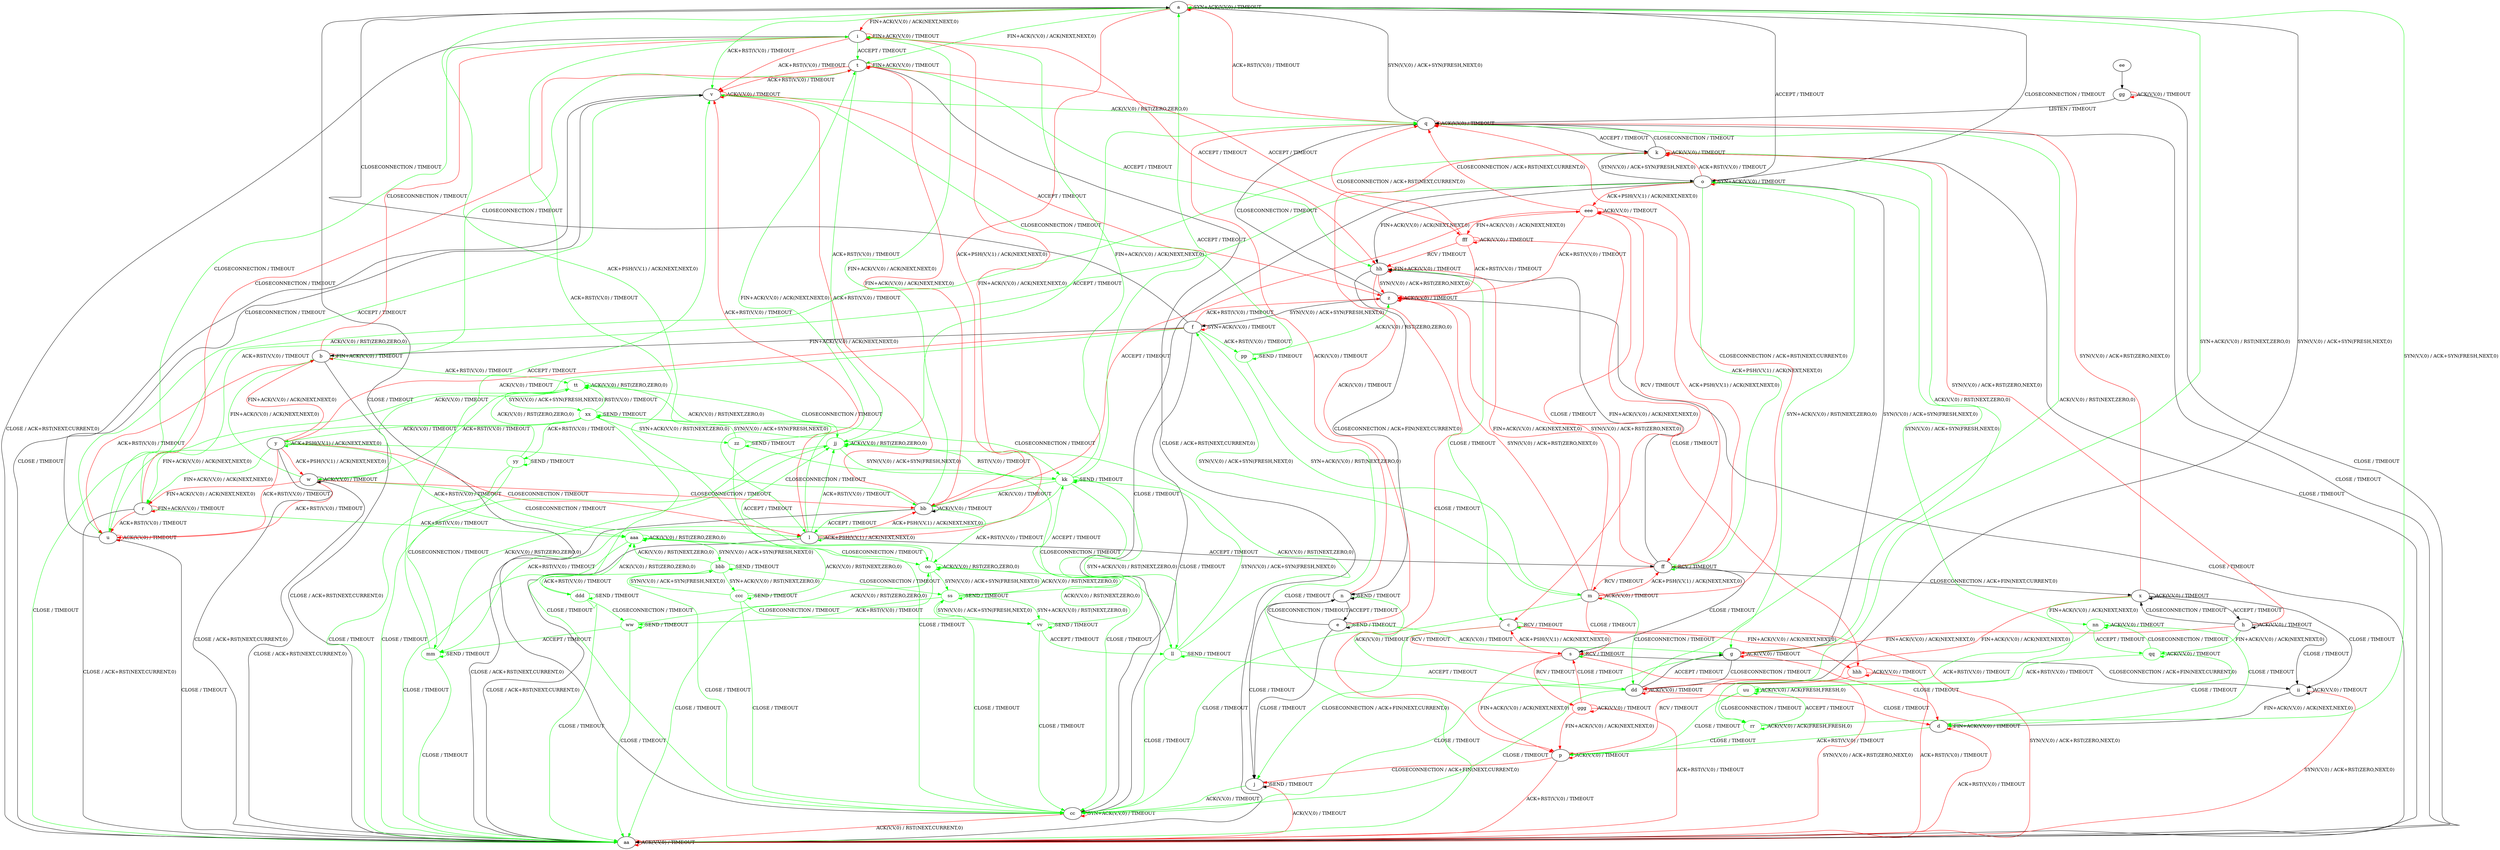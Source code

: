 digraph "" {
	graph ["Incoming time"=1320.1568267345428,
		"Outgoing time"=253.0215299129486,
		Output="{'States': 60, 'Transitions': 945, 'Filename': '../results/tcp/TCP_Windows8_Server-TCP_FreeBSD_Server-z3-1.dot'}",
		Reference="{'States': 39, 'Transitions': 495, 'Filename': '../subjects/tcp/TCP_Windows8_Server.dot'}",
		Solver=z3,
		Updated="{'States': 56, 'Transitions': 716, 'Filename': '../subjects/tcp/TCP_FreeBSD_Server.dot'}",
		"f-measure"=0.4393063583815029,
		precision=0.3715083798882682,
		recall=0.5373737373737374
	];
	a -> a [key=0,
	color=red,
	label="SYN+ACK(V,V,0) / TIMEOUT"];
a -> i [key=0,
color=red,
label="FIN+ACK(V,V,0) / ACK(NEXT,NEXT,0)"];
a -> l [key=0,
color=green,
label="ACK+PSH(V,V,1) / ACK(NEXT,NEXT,0)"];
a -> o [key=0,
label="ACCEPT / TIMEOUT"];
a -> q [key=0,
color=red,
label="ACK+RST(V,V,0) / TIMEOUT"];
a -> t [key=0,
color=green,
label="FIN+ACK(V,V,0) / ACK(NEXT,NEXT,0)"];
a -> v [key=0,
color=green,
label="ACK+RST(V,V,0) / TIMEOUT"];
a -> bb [key=0,
color=red,
label="ACK+PSH(V,V,1) / ACK(NEXT,NEXT,0)"];
a -> cc [key=0,
label="CLOSE / TIMEOUT"];
a -> dd [key=0,
color=green,
label="SYN+ACK(V,V,0) / RST(NEXT,ZERO,0)"];
b -> b [key=0,
color=red,
label="FIN+ACK(V,V,0) / TIMEOUT"];
b -> i [key=0,
color=red,
label="CLOSECONNECTION / TIMEOUT"];
b -> t [key=0,
color=green,
label="CLOSECONNECTION / TIMEOUT"];
b -> u [key=0,
color=red,
label="ACK+RST(V,V,0) / TIMEOUT"];
b -> aa [key=0,
label="CLOSE / ACK+RST(NEXT,CURRENT,0)"];
tt [color=green];
b -> tt [key=0,
color=green,
label="ACK+RST(V,V,0) / TIMEOUT"];
c -> c [key=0,
color=green,
label="RCV / TIMEOUT"];
c -> j [key=0,
color=green,
label="CLOSECONNECTION / ACK+FIN(NEXT,CURRENT,0)"];
c -> s [key=0,
color=red,
label="RCV / TIMEOUT"];
c -> aa [key=0,
color=red,
label="SYN(V,V,0) / ACK+RST(ZERO,NEXT,0)"];
hhh [color=red];
c -> hhh [key=0,
color=red,
label="FIN+ACK(V,V,0) / ACK(NEXT,NEXT,0)"];
d -> d [key=0,
color=red,
label="FIN+ACK(V,V,0) / TIMEOUT"];
d -> p [key=0,
color=green,
label="ACK+RST(V,V,0) / TIMEOUT"];
d -> aa [key=0,
color=red,
label="ACK+RST(V,V,0) / TIMEOUT"];
e -> e [key=0,
label="SEND / TIMEOUT"];
e -> g [key=0,
color=green,
label="ACK(V,V,0) / TIMEOUT"];
e -> j [key=0,
label="CLOSE / TIMEOUT"];
e -> k [key=0,
color=red,
label="ACK(V,V,0) / TIMEOUT"];
e -> n [key=0,
label="CLOSECONNECTION / TIMEOUT"];
f -> a [key=0,
label="CLOSECONNECTION / TIMEOUT"];
f -> b [key=0,
label="FIN+ACK(V,V,0) / ACK(NEXT,NEXT,0)"];
f -> f [key=0,
color=red,
label="SYN+ACK(V,V,0) / TIMEOUT"];
f -> m [key=0,
color=green,
label="SYN+ACK(V,V,0) / RST(NEXT,ZERO,0)"];
f -> w [key=0,
color=green,
label="ACK(V,V,0) / TIMEOUT"];
f -> y [key=0,
color=red,
label="ACK(V,V,0) / TIMEOUT"];
f -> z [key=0,
color=red,
label="ACK+RST(V,V,0) / TIMEOUT"];
f -> cc [key=0,
label="CLOSE / TIMEOUT"];
pp [color=green];
f -> pp [key=0,
color=green,
label="ACK+RST(V,V,0) / TIMEOUT"];
g -> d [key=0,
color=red,
label="CLOSE / TIMEOUT"];
g -> g [key=0,
color=red,
label="ACK(V,V,0) / TIMEOUT"];
g -> k [key=0,
color=green,
label="ACK(V,V,0) / RST(NEXT,ZERO,0)"];
g -> o [key=0,
label="SYN(V,V,0) / ACK+SYN(FRESH,NEXT,0)"];
g -> cc [key=0,
color=green,
label="CLOSE / TIMEOUT"];
g -> dd [key=0,
label="CLOSECONNECTION / TIMEOUT"];
h -> g [key=0,
color=red,
label="FIN+ACK(V,V,0) / ACK(NEXT,NEXT,0)"];
h -> h [key=0,
label="ACK(V,V,0) / TIMEOUT"];
h -> k [key=0,
color=red,
label="SYN(V,V,0) / ACK+RST(ZERO,NEXT,0)"];
h -> x [key=0,
label="CLOSECONNECTION / TIMEOUT"];
h -> ii [key=0,
label="CLOSE / TIMEOUT"];
qq [color=green];
h -> qq [key=0,
color=green,
label="FIN+ACK(V,V,0) / ACK(NEXT,NEXT,0)"];
i -> i [key=0,
color=red,
label="FIN+ACK(V,V,0) / TIMEOUT"];
i -> t [key=0,
color=green,
label="ACCEPT / TIMEOUT"];
i -> v [key=0,
color=red,
label="ACK+RST(V,V,0) / TIMEOUT"];
i -> aa [key=0,
label="CLOSE / ACK+RST(NEXT,CURRENT,0)"];
i -> hh [key=0,
color=red,
label="ACCEPT / TIMEOUT"];
oo [color=green];
i -> oo [key=0,
color=green,
label="ACK+RST(V,V,0) / TIMEOUT"];
j -> j [key=0,
label="SEND / TIMEOUT"];
j -> aa [key=0,
color=red,
label="ACK(V,V,0) / TIMEOUT"];
j -> cc [key=0,
color=green,
label="ACK(V,V,0) / TIMEOUT"];
k -> k [key=0,
color=red,
label="ACK(V,V,0) / TIMEOUT"];
k -> o [key=0,
label="SYN(V,V,0) / ACK+SYN(FRESH,NEXT,0)"];
k -> q [key=0,
label="CLOSECONNECTION / TIMEOUT"];
k -> aa [key=0,
label="CLOSE / TIMEOUT"];
l -> i [key=0,
color=red,
label="FIN+ACK(V,V,0) / ACK(NEXT,NEXT,0)"];
l -> l [key=0,
color=green,
label="ACK+PSH(V,V,1) / ACK(NEXT,NEXT,0)"];
l -> t [key=0,
color=green,
label="FIN+ACK(V,V,0) / ACK(NEXT,NEXT,0)"];
l -> v [key=0,
color=red,
label="ACK+RST(V,V,0) / TIMEOUT"];
l -> aa [key=0,
label="CLOSE / ACK+RST(NEXT,CURRENT,0)"];
l -> bb [key=0,
color=red,
label="ACK+PSH(V,V,1) / ACK(NEXT,NEXT,0)"];
l -> ff [key=0,
label="ACCEPT / TIMEOUT"];
jj [color=green];
l -> jj [key=0,
color=green,
label="ACK+RST(V,V,0) / TIMEOUT"];
m -> f [key=0,
color=green,
label="SYN(V,V,0) / ACK+SYN(FRESH,NEXT,0)"];
m -> m [key=0,
color=red,
label="ACK(V,V,0) / TIMEOUT"];
m -> q [key=0,
color=red,
label="CLOSECONNECTION / ACK+RST(NEXT,CURRENT,0)"];
m -> s [key=0,
color=red,
label="CLOSE / TIMEOUT"];
m -> z [key=0,
color=red,
label="SYN(V,V,0) / ACK+RST(ZERO,NEXT,0)"];
m -> cc [key=0,
color=green,
label="CLOSE / TIMEOUT"];
m -> dd [key=0,
color=green,
label="CLOSECONNECTION / TIMEOUT"];
m -> ff [key=0,
color=red,
label="ACK+PSH(V,V,1) / ACK(NEXT,NEXT,0)"];
m -> hh [key=0,
color=red,
label="FIN+ACK(V,V,0) / ACK(NEXT,NEXT,0)"];
n -> e [key=0,
label="ACCEPT / TIMEOUT"];
n -> j [key=0,
label="CLOSE / TIMEOUT"];
n -> n [key=0,
label="SEND / TIMEOUT"];
n -> q [key=0,
color=red,
label="ACK(V,V,0) / TIMEOUT"];
n -> dd [key=0,
color=green,
label="ACK(V,V,0) / TIMEOUT"];
o -> a [key=0,
label="CLOSECONNECTION / TIMEOUT"];
o -> g [key=0,
color=green,
label="SYN+ACK(V,V,0) / RST(NEXT,ZERO,0)"];
o -> k [key=0,
color=red,
label="ACK+RST(V,V,0) / TIMEOUT"];
o -> o [key=0,
color=red,
label="SYN+ACK(V,V,0) / TIMEOUT"];
o -> u [key=0,
color=green,
label="ACK+RST(V,V,0) / TIMEOUT"];
o -> cc [key=0,
label="CLOSE / TIMEOUT"];
o -> ff [key=0,
color=green,
label="ACK+PSH(V,V,1) / ACK(NEXT,NEXT,0)"];
o -> hh [key=0,
label="FIN+ACK(V,V,0) / ACK(NEXT,NEXT,0)"];
eee [color=red];
o -> eee [key=0,
color=red,
label="ACK+PSH(V,V,1) / ACK(NEXT,NEXT,0)"];
p -> j [key=0,
color=red,
label="CLOSECONNECTION / ACK+FIN(NEXT,CURRENT,0)"];
p -> p [key=0,
color=red,
label="ACK(V,V,0) / TIMEOUT"];
p -> aa [key=0,
color=red,
label="ACK+RST(V,V,0) / TIMEOUT"];
q -> a [key=0,
label="SYN(V,V,0) / ACK+SYN(FRESH,NEXT,0)"];
q -> k [key=0,
label="ACCEPT / TIMEOUT"];
q -> q [key=0,
color=red,
label="ACK(V,V,0) / TIMEOUT"];
q -> aa [key=0,
label="CLOSE / TIMEOUT"];
r -> i [key=0,
color=green,
label="CLOSECONNECTION / TIMEOUT"];
r -> r [key=0,
color=red,
label="FIN+ACK(V,V,0) / TIMEOUT"];
r -> t [key=0,
color=red,
label="CLOSECONNECTION / TIMEOUT"];
r -> u [key=0,
color=red,
label="ACK+RST(V,V,0) / TIMEOUT"];
r -> aa [key=0,
label="CLOSE / ACK+RST(NEXT,CURRENT,0)"];
aaa [color=green];
r -> aaa [key=0,
color=green,
label="ACK+RST(V,V,0) / TIMEOUT"];
s -> c [key=0,
color=red,
label="ACK+PSH(V,V,1) / ACK(NEXT,NEXT,0)"];
s -> p [key=0,
color=red,
label="FIN+ACK(V,V,0) / ACK(NEXT,NEXT,0)"];
s -> s [key=0,
color=green,
label="RCV / TIMEOUT"];
s -> aa [key=0,
color=red,
label="SYN(V,V,0) / ACK+RST(ZERO,NEXT,0)"];
s -> ii [key=0,
label="CLOSECONNECTION / ACK+FIN(NEXT,CURRENT,0)"];
ggg [color=red];
s -> ggg [key=0,
color=red,
label="RCV / TIMEOUT"];
t -> t [key=0,
color=red,
label="FIN+ACK(V,V,0) / TIMEOUT"];
t -> v [key=0,
color=red,
label="ACK+RST(V,V,0) / TIMEOUT"];
t -> aa [key=0,
label="CLOSE / ACK+RST(NEXT,CURRENT,0)"];
t -> hh [key=0,
color=green,
label="ACCEPT / TIMEOUT"];
t -> jj [key=0,
color=green,
label="ACK+RST(V,V,0) / TIMEOUT"];
fff [color=red];
t -> fff [key=0,
color=red,
label="ACCEPT / TIMEOUT"];
u -> k [key=0,
color=green,
label="ACK(V,V,0) / RST(ZERO,ZERO,0)"];
u -> u [key=0,
color=red,
label="ACK(V,V,0) / TIMEOUT"];
u -> v [key=0,
label="CLOSECONNECTION / TIMEOUT"];
u -> aa [key=0,
label="CLOSE / TIMEOUT"];
v -> q [key=0,
color=green,
label="ACK(V,V,0) / RST(ZERO,ZERO,0)"];
v -> u [key=0,
color=green,
label="ACCEPT / TIMEOUT"];
v -> v [key=0,
color=red,
label="ACK(V,V,0) / TIMEOUT"];
v -> z [key=0,
color=red,
label="ACCEPT / TIMEOUT"];
v -> aa [key=0,
label="CLOSE / TIMEOUT"];
w -> b [key=0,
color=green,
label="FIN+ACK(V,V,0) / ACK(NEXT,NEXT,0)"];
w -> l [key=0,
color=green,
label="CLOSECONNECTION / TIMEOUT"];
w -> r [key=0,
color=red,
label="FIN+ACK(V,V,0) / ACK(NEXT,NEXT,0)"];
w -> u [key=0,
color=red,
label="ACK+RST(V,V,0) / TIMEOUT"];
w -> w [key=0,
label="ACK(V,V,0) / TIMEOUT"];
w -> aa [key=0,
label="CLOSE / ACK+RST(NEXT,CURRENT,0)"];
w -> bb [key=0,
color=red,
label="CLOSECONNECTION / TIMEOUT"];
w -> tt [key=0,
color=green,
label="ACK+RST(V,V,0) / TIMEOUT"];
x -> h [key=0,
label="ACCEPT / TIMEOUT"];
x -> q [key=0,
color=red,
label="SYN(V,V,0) / ACK+RST(ZERO,NEXT,0)"];
x -> x [key=0,
label="ACK(V,V,0) / TIMEOUT"];
x -> dd [key=0,
color=red,
label="FIN+ACK(V,V,0) / ACK(NEXT,NEXT,0)"];
x -> ii [key=0,
label="CLOSE / TIMEOUT"];
nn [color=green];
x -> nn [key=0,
color=green,
label="FIN+ACK(V,V,0) / ACK(NEXT,NEXT,0)"];
y -> b [key=0,
color=red,
label="FIN+ACK(V,V,0) / ACK(NEXT,NEXT,0)"];
y -> l [key=0,
color=red,
label="CLOSECONNECTION / TIMEOUT"];
y -> r [key=0,
color=green,
label="FIN+ACK(V,V,0) / ACK(NEXT,NEXT,0)"];
y -> u [key=0,
color=red,
label="ACK+RST(V,V,0) / TIMEOUT"];
y -> w [key=0,
color=red,
label="ACK+PSH(V,V,1) / ACK(NEXT,NEXT,0)"];
y -> y [key=0,
color=green,
label="ACK+PSH(V,V,1) / ACK(NEXT,NEXT,0)"];
y -> aa [key=0,
label="CLOSE / ACK+RST(NEXT,CURRENT,0)"];
y -> bb [key=0,
color=green,
label="CLOSECONNECTION / TIMEOUT"];
y -> aaa [key=0,
color=green,
label="ACK+RST(V,V,0) / TIMEOUT"];
z -> f [key=0,
label="SYN(V,V,0) / ACK+SYN(FRESH,NEXT,0)"];
z -> q [key=0,
label="CLOSECONNECTION / TIMEOUT"];
z -> z [key=0,
color=red,
label="ACK(V,V,0) / TIMEOUT"];
z -> aa [key=0,
label="CLOSE / TIMEOUT"];
aa -> aa [key=0,
color=red,
label="ACK(V,V,0) / TIMEOUT"];
bb -> i [key=0,
color=green,
label="FIN+ACK(V,V,0) / ACK(NEXT,NEXT,0)"];
bb -> l [key=0,
color=green,
label="ACCEPT / TIMEOUT"];
bb -> t [key=0,
color=red,
label="FIN+ACK(V,V,0) / ACK(NEXT,NEXT,0)"];
bb -> v [key=0,
color=red,
label="ACK+RST(V,V,0) / TIMEOUT"];
bb -> aa [key=0,
label="CLOSE / ACK+RST(NEXT,CURRENT,0)"];
bb -> bb [key=0,
label="ACK(V,V,0) / TIMEOUT"];
bb -> oo [key=0,
color=green,
label="ACK+RST(V,V,0) / TIMEOUT"];
bb -> eee [key=0,
color=red,
label="ACCEPT / TIMEOUT"];
cc -> aa [key=0,
color=red,
label="ACK(V,V,0) / RST(NEXT,CURRENT,0)"];
cc -> cc [key=0,
color=red,
label="SYN+ACK(V,V,0) / TIMEOUT"];
dd -> a [key=0,
label="SYN(V,V,0) / ACK+SYN(FRESH,NEXT,0)"];
dd -> d [key=0,
color=red,
label="CLOSE / TIMEOUT"];
dd -> g [key=0,
label="ACCEPT / TIMEOUT"];
dd -> q [key=0,
color=green,
label="ACK(V,V,0) / RST(NEXT,ZERO,0)"];
dd -> cc [key=0,
color=green,
label="CLOSE / TIMEOUT"];
dd -> dd [key=0,
color=red,
label="ACK(V,V,0) / TIMEOUT"];
ee -> gg [key=0];
ff -> m [key=0,
color=red,
label="RCV / TIMEOUT"];
ff -> s [key=0,
label="CLOSE / TIMEOUT"];
ff -> x [key=0,
label="CLOSECONNECTION / ACK+FIN(NEXT,CURRENT,0)"];
ff -> z [key=0,
color=red,
label="SYN(V,V,0) / ACK+RST(ZERO,NEXT,0)"];
ff -> ff [key=0,
color=green,
label="RCV / TIMEOUT"];
ff -> hh [key=0,
label="FIN+ACK(V,V,0) / ACK(NEXT,NEXT,0)"];
ff -> eee [key=0,
color=red,
label="ACK+PSH(V,V,1) / ACK(NEXT,NEXT,0)"];
gg -> q [key=0,
label="LISTEN / TIMEOUT"];
gg -> aa [key=0,
label="CLOSE / TIMEOUT"];
gg -> gg [key=0,
color=red,
label="ACK(V,V,0) / TIMEOUT"];
hh -> c [key=0,
color=green,
label="CLOSE / TIMEOUT"];
hh -> n [key=0,
label="CLOSECONNECTION / ACK+FIN(NEXT,CURRENT,0)"];
hh -> p [key=0,
color=red,
label="CLOSE / TIMEOUT"];
hh -> z [key=0,
color=red,
label="SYN(V,V,0) / ACK+RST(ZERO,NEXT,0)"];
hh -> hh [key=0,
color=red,
label="FIN+ACK(V,V,0) / TIMEOUT"];
ii -> d [key=0,
label="FIN+ACK(V,V,0) / ACK(NEXT,NEXT,0)"];
ii -> aa [key=0,
color=red,
label="SYN(V,V,0) / ACK+RST(ZERO,NEXT,0)"];
ii -> ii [key=0,
label="ACK(V,V,0) / TIMEOUT"];
jj -> q [key=0,
color=green,
label="ACCEPT / TIMEOUT"];
jj -> aa [key=0,
color=green,
label="CLOSE / TIMEOUT"];
jj -> jj [key=0,
color=green,
label="ACK(V,V,0) / RST(ZERO,ZERO,0)"];
kk [color=green];
jj -> kk [key=0,
color=green,
label="SYN(V,V,0) / ACK+SYN(FRESH,NEXT,0)"];
kk -> a [key=0,
color=green,
label="ACCEPT / TIMEOUT"];
kk -> i [key=0,
color=green,
label="FIN+ACK(V,V,0) / ACK(NEXT,NEXT,0)"];
kk -> bb [key=0,
color=green,
label="ACK(V,V,0) / TIMEOUT"];
kk -> cc [key=0,
color=green,
label="CLOSE / TIMEOUT"];
kk -> jj [key=0,
color=green,
label="RST(V,V,0) / TIMEOUT"];
kk -> kk [key=0,
color=green,
label="SEND / TIMEOUT"];
ll [color=green];
kk -> ll [key=0,
color=green,
label="SYN+ACK(V,V,0) / RST(NEXT,ZERO,0)"];
mm [color=green];
kk -> mm [key=0,
color=green,
label="ACK+RST(V,V,0) / TIMEOUT"];
ll -> cc [key=0,
color=green,
label="CLOSE / TIMEOUT"];
ll -> dd [key=0,
color=green,
label="ACCEPT / TIMEOUT"];
ll -> jj [key=0,
color=green,
label="ACK(V,V,0) / RST(NEXT,ZERO,0)"];
ll -> kk [key=0,
color=green,
label="SYN(V,V,0) / ACK+SYN(FRESH,NEXT,0)"];
ll -> ll [key=0,
color=green,
label="SEND / TIMEOUT"];
mm -> v [key=0,
color=green,
label="ACCEPT / TIMEOUT"];
mm -> aa [key=0,
color=green,
label="CLOSE / TIMEOUT"];
mm -> jj [key=0,
color=green,
label="ACK(V,V,0) / RST(ZERO,ZERO,0)"];
mm -> mm [key=0,
color=green,
label="SEND / TIMEOUT"];
nn -> d [key=0,
color=green,
label="CLOSE / TIMEOUT"];
nn -> nn [key=0,
color=green,
label="ACK(V,V,0) / TIMEOUT"];
nn -> qq [key=0,
color=green,
label="ACCEPT / TIMEOUT"];
rr [color=green];
nn -> rr [key=0,
color=green,
label="ACK+RST(V,V,0) / TIMEOUT"];
oo -> aa [key=0,
color=green,
label="CLOSE / TIMEOUT"];
oo -> jj [key=0,
color=green,
label="ACCEPT / TIMEOUT"];
oo -> oo [key=0,
color=green,
label="ACK(V,V,0) / RST(ZERO,ZERO,0)"];
ss [color=green];
oo -> ss [key=0,
color=green,
label="SYN(V,V,0) / ACK+SYN(FRESH,NEXT,0)"];
pp -> v [key=0,
color=green,
label="CLOSECONNECTION / TIMEOUT"];
pp -> z [key=0,
color=green,
label="ACK(V,V,0) / RST(ZERO,ZERO,0)"];
pp -> aa [key=0,
color=green,
label="CLOSE / TIMEOUT"];
pp -> pp [key=0,
color=green,
label="SEND / TIMEOUT"];
qq -> d [key=0,
color=green,
label="CLOSE / TIMEOUT"];
qq -> nn [key=0,
color=green,
label="CLOSECONNECTION / TIMEOUT"];
qq -> qq [key=0,
color=green,
label="ACK(V,V,0) / TIMEOUT"];
uu [color=green];
qq -> uu [key=0,
color=green,
label="ACK+RST(V,V,0) / TIMEOUT"];
rr -> a [key=0,
color=green,
label="SYN(V,V,0) / ACK+SYN(FRESH,NEXT,0)"];
rr -> p [key=0,
color=green,
label="CLOSE / TIMEOUT"];
rr -> rr [key=0,
color=green,
label="ACK(V,V,0) / ACK(FRESH,FRESH,0)"];
rr -> uu [key=0,
color=green,
label="ACCEPT / TIMEOUT"];
ss -> cc [key=0,
color=green,
label="CLOSE / TIMEOUT"];
ss -> kk [key=0,
color=green,
label="ACCEPT / TIMEOUT"];
ss -> oo [key=0,
color=green,
label="ACK(V,V,0) / RST(NEXT,ZERO,0)"];
ss -> ss [key=0,
color=green,
label="SEND / TIMEOUT"];
vv [color=green];
ss -> vv [key=0,
color=green,
label="SYN+ACK(V,V,0) / RST(NEXT,ZERO,0)"];
ww [color=green];
ss -> ww [key=0,
color=green,
label="ACK+RST(V,V,0) / TIMEOUT"];
tt -> aa [key=0,
color=green,
label="CLOSE / TIMEOUT"];
tt -> jj [key=0,
color=green,
label="CLOSECONNECTION / TIMEOUT"];
tt -> tt [key=0,
color=green,
label="ACK(V,V,0) / RST(ZERO,ZERO,0)"];
xx [color=green];
tt -> xx [key=0,
color=green,
label="SYN(V,V,0) / ACK+SYN(FRESH,NEXT,0)"];
uu -> o [key=0,
color=green,
label="SYN(V,V,0) / ACK+SYN(FRESH,NEXT,0)"];
uu -> p [key=0,
color=green,
label="CLOSE / TIMEOUT"];
uu -> rr [key=0,
color=green,
label="CLOSECONNECTION / TIMEOUT"];
uu -> uu [key=0,
color=green,
label="ACK(V,V,0) / ACK(FRESH,FRESH,0)"];
vv -> cc [key=0,
color=green,
label="CLOSE / TIMEOUT"];
vv -> ll [key=0,
color=green,
label="ACCEPT / TIMEOUT"];
vv -> oo [key=0,
color=green,
label="ACK(V,V,0) / RST(NEXT,ZERO,0)"];
vv -> ss [key=0,
color=green,
label="SYN(V,V,0) / ACK+SYN(FRESH,NEXT,0)"];
vv -> vv [key=0,
color=green,
label="SEND / TIMEOUT"];
ww -> aa [key=0,
color=green,
label="CLOSE / TIMEOUT"];
ww -> mm [key=0,
color=green,
label="ACCEPT / TIMEOUT"];
ww -> oo [key=0,
color=green,
label="ACK(V,V,0) / RST(ZERO,ZERO,0)"];
ww -> ww [key=0,
color=green,
label="SEND / TIMEOUT"];
xx -> r [key=0,
color=green,
label="FIN+ACK(V,V,0) / ACK(NEXT,NEXT,0)"];
xx -> y [key=0,
color=green,
label="ACK(V,V,0) / TIMEOUT"];
xx -> cc [key=0,
color=green,
label="CLOSE / TIMEOUT"];
xx -> kk [key=0,
color=green,
label="CLOSECONNECTION / TIMEOUT"];
xx -> tt [key=0,
color=green,
label="RST(V,V,0) / TIMEOUT"];
xx -> xx [key=0,
color=green,
label="SEND / TIMEOUT"];
yy [color=green];
xx -> yy [key=0,
color=green,
label="ACK+RST(V,V,0) / TIMEOUT"];
zz [color=green];
xx -> zz [key=0,
color=green,
label="SYN+ACK(V,V,0) / RST(NEXT,ZERO,0)"];
yy -> aa [key=0,
color=green,
label="CLOSE / TIMEOUT"];
yy -> mm [key=0,
color=green,
label="CLOSECONNECTION / TIMEOUT"];
yy -> tt [key=0,
color=green,
label="ACK(V,V,0) / RST(ZERO,ZERO,0)"];
yy -> yy [key=0,
color=green,
label="SEND / TIMEOUT"];
zz -> cc [key=0,
color=green,
label="CLOSE / TIMEOUT"];
zz -> ll [key=0,
color=green,
label="CLOSECONNECTION / TIMEOUT"];
zz -> tt [key=0,
color=green,
label="ACK(V,V,0) / RST(NEXT,ZERO,0)"];
zz -> xx [key=0,
color=green,
label="SYN(V,V,0) / ACK+SYN(FRESH,NEXT,0)"];
zz -> zz [key=0,
color=green,
label="SEND / TIMEOUT"];
aaa -> aa [key=0,
color=green,
label="CLOSE / TIMEOUT"];
aaa -> oo [key=0,
color=green,
label="CLOSECONNECTION / TIMEOUT"];
aaa -> aaa [key=0,
color=green,
label="ACK(V,V,0) / RST(ZERO,ZERO,0)"];
bbb [color=green];
aaa -> bbb [key=0,
color=green,
label="SYN(V,V,0) / ACK+SYN(FRESH,NEXT,0)"];
bbb -> cc [key=0,
color=green,
label="CLOSE / TIMEOUT"];
bbb -> ss [key=0,
color=green,
label="CLOSECONNECTION / TIMEOUT"];
bbb -> aaa [key=0,
color=green,
label="ACK(V,V,0) / RST(NEXT,ZERO,0)"];
bbb -> bbb [key=0,
color=green,
label="SEND / TIMEOUT"];
ccc [color=green];
bbb -> ccc [key=0,
color=green,
label="SYN+ACK(V,V,0) / RST(NEXT,ZERO,0)"];
ddd [color=green];
bbb -> ddd [key=0,
color=green,
label="ACK+RST(V,V,0) / TIMEOUT"];
ccc -> cc [key=0,
color=green,
label="CLOSE / TIMEOUT"];
ccc -> vv [key=0,
color=green,
label="CLOSECONNECTION / TIMEOUT"];
ccc -> aaa [key=0,
color=green,
label="ACK(V,V,0) / RST(NEXT,ZERO,0)"];
ccc -> bbb [key=0,
color=green,
label="SYN(V,V,0) / ACK+SYN(FRESH,NEXT,0)"];
ccc -> ccc [key=0,
color=green,
label="SEND / TIMEOUT"];
ddd -> aa [key=0,
color=green,
label="CLOSE / TIMEOUT"];
ddd -> ww [key=0,
color=green,
label="CLOSECONNECTION / TIMEOUT"];
ddd -> aaa [key=0,
color=green,
label="ACK(V,V,0) / RST(ZERO,ZERO,0)"];
ddd -> ddd [key=0,
color=green,
label="SEND / TIMEOUT"];
eee -> c [key=0,
color=red,
label="CLOSE / TIMEOUT"];
eee -> q [key=0,
color=red,
label="CLOSECONNECTION / ACK+RST(NEXT,CURRENT,0)"];
eee -> z [key=0,
color=red,
label="ACK+RST(V,V,0) / TIMEOUT"];
eee -> ff [key=0,
color=red,
label="RCV / TIMEOUT"];
eee -> eee [key=0,
color=red,
label="ACK(V,V,0) / TIMEOUT"];
eee -> fff [key=0,
color=red,
label="FIN+ACK(V,V,0) / ACK(NEXT,NEXT,0)"];
fff -> q [key=0,
color=red,
label="CLOSECONNECTION / ACK+RST(NEXT,CURRENT,0)"];
fff -> z [key=0,
color=red,
label="ACK+RST(V,V,0) / TIMEOUT"];
fff -> hh [key=0,
color=red,
label="RCV / TIMEOUT"];
fff -> fff [key=0,
color=red,
label="ACK(V,V,0) / TIMEOUT"];
fff -> hhh [key=0,
color=red,
label="CLOSE / TIMEOUT"];
ggg -> p [key=0,
color=red,
label="FIN+ACK(V,V,0) / ACK(NEXT,NEXT,0)"];
ggg -> s [key=0,
color=red,
label="CLOSE / TIMEOUT"];
ggg -> aa [key=0,
color=red,
label="ACK+RST(V,V,0) / TIMEOUT"];
ggg -> ggg [key=0,
color=red,
label="ACK(V,V,0) / TIMEOUT"];
hhh -> p [key=0,
color=red,
label="RCV / TIMEOUT"];
hhh -> aa [key=0,
color=red,
label="ACK+RST(V,V,0) / TIMEOUT"];
hhh -> hhh [key=0,
color=red,
label="ACK(V,V,0) / TIMEOUT"];
}
